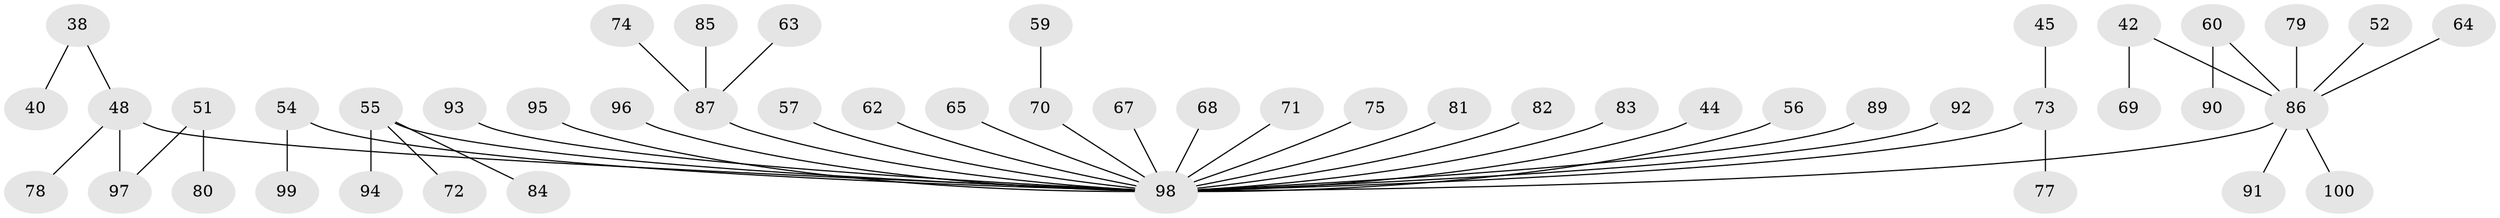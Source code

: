 // original degree distribution, {3: 0.11, 5: 0.06, 2: 0.22, 4: 0.05, 6: 0.03, 1: 0.53}
// Generated by graph-tools (version 1.1) at 2025/52/03/09/25 04:52:35]
// undirected, 50 vertices, 49 edges
graph export_dot {
graph [start="1"]
  node [color=gray90,style=filled];
  38;
  40;
  42;
  44;
  45;
  48 [super="+29+17+26"];
  51;
  52;
  54;
  55;
  56;
  57;
  59;
  60;
  62;
  63;
  64;
  65;
  67;
  68;
  69;
  70 [super="+50"];
  71;
  72;
  73 [super="+37"];
  74;
  75 [super="+20"];
  77;
  78;
  79;
  80;
  81;
  82;
  83;
  84;
  85;
  86 [super="+9+36+21"];
  87 [super="+15+66+61"];
  89;
  90;
  91;
  92;
  93;
  94;
  95;
  96;
  97 [super="+41"];
  98 [super="+53+76+58+88+49"];
  99;
  100;
  38 -- 40;
  38 -- 48;
  42 -- 69;
  42 -- 86;
  44 -- 98;
  45 -- 73;
  48 -- 78;
  48 -- 97;
  48 -- 98;
  51 -- 80;
  51 -- 97;
  52 -- 86;
  54 -- 99;
  54 -- 98;
  55 -- 72;
  55 -- 84;
  55 -- 94;
  55 -- 98;
  56 -- 98;
  57 -- 98;
  59 -- 70;
  60 -- 90;
  60 -- 86;
  62 -- 98;
  63 -- 87;
  64 -- 86;
  65 -- 98;
  67 -- 98;
  68 -- 98;
  70 -- 98;
  71 -- 98;
  73 -- 98;
  73 -- 77;
  74 -- 87;
  75 -- 98;
  79 -- 86;
  81 -- 98;
  82 -- 98;
  83 -- 98;
  85 -- 87;
  86 -- 100;
  86 -- 91;
  86 -- 98;
  87 -- 98;
  89 -- 98;
  92 -- 98;
  93 -- 98;
  95 -- 98;
  96 -- 98;
}
